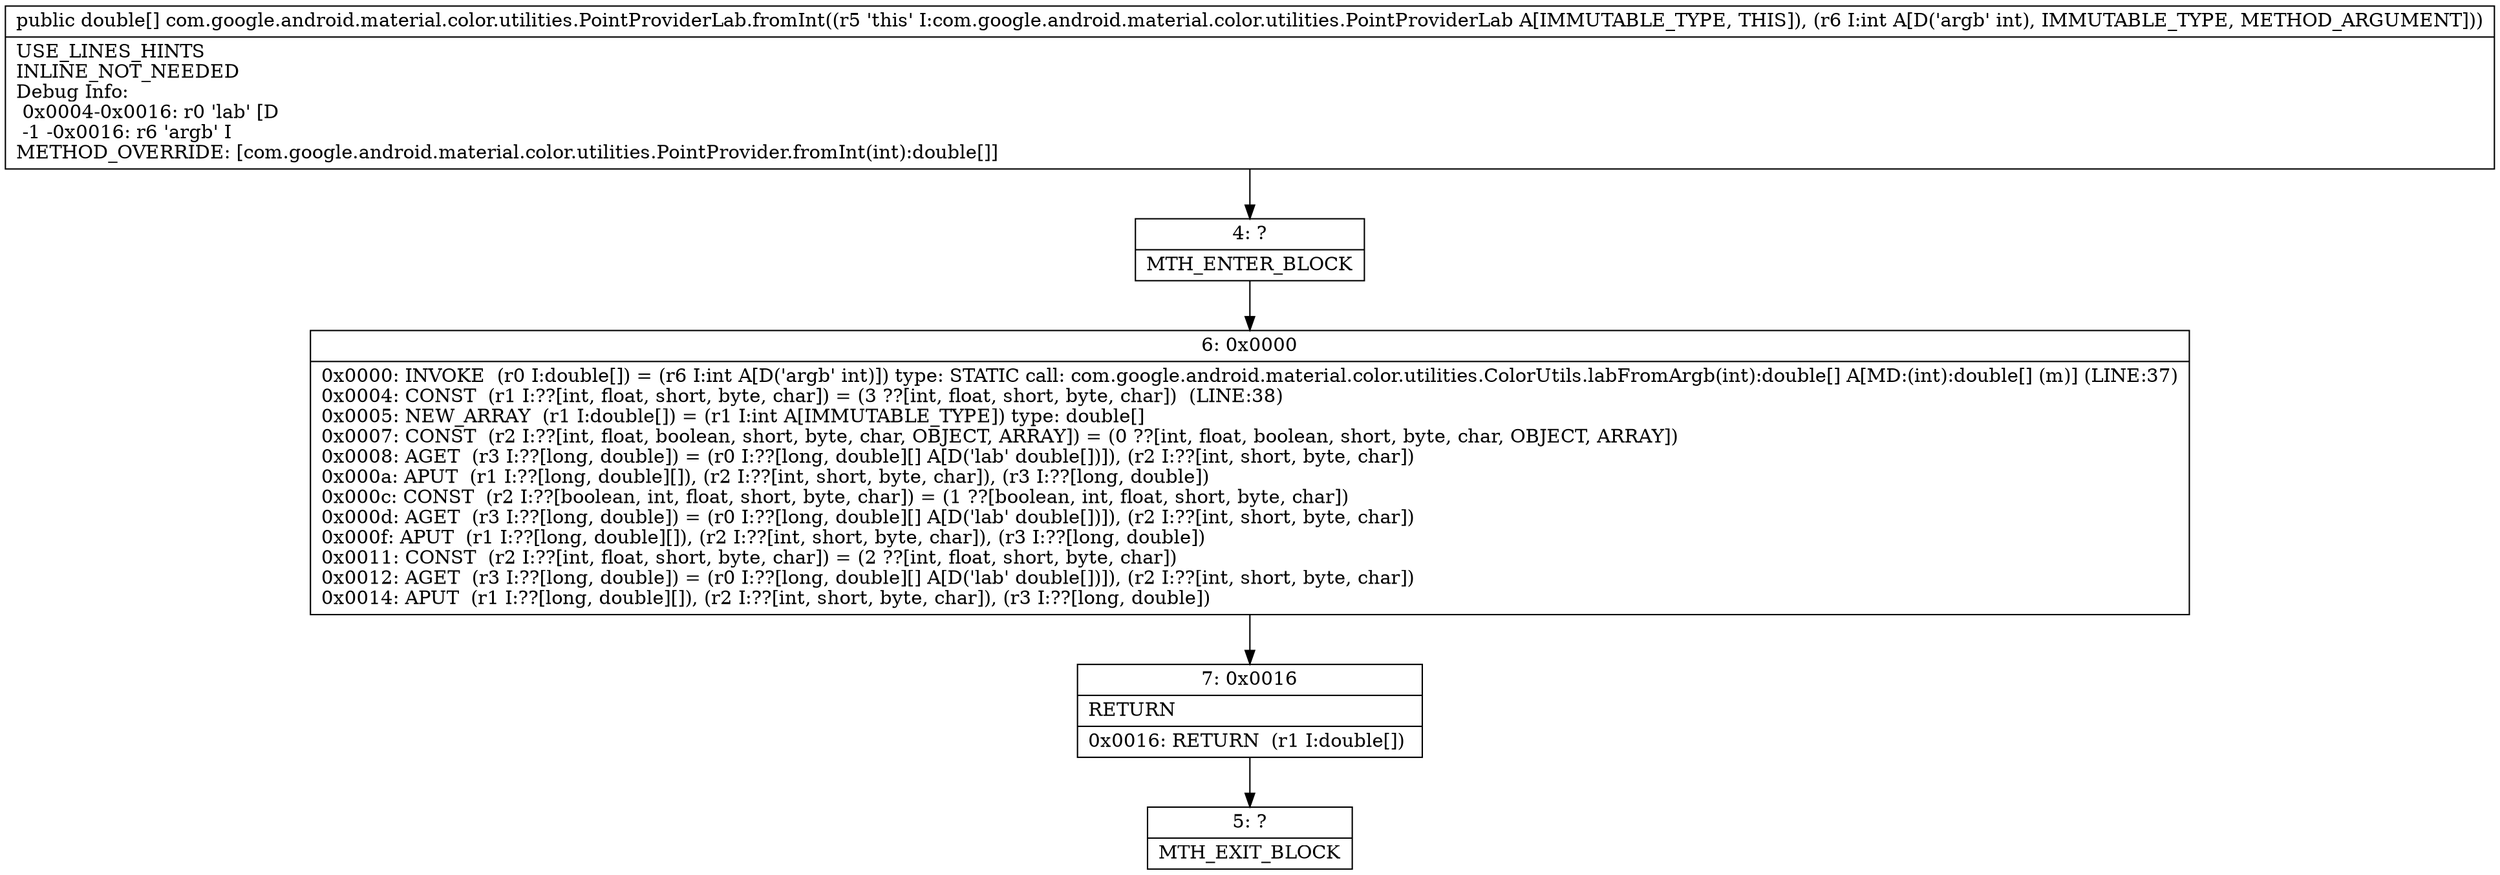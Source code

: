 digraph "CFG forcom.google.android.material.color.utilities.PointProviderLab.fromInt(I)[D" {
Node_4 [shape=record,label="{4\:\ ?|MTH_ENTER_BLOCK\l}"];
Node_6 [shape=record,label="{6\:\ 0x0000|0x0000: INVOKE  (r0 I:double[]) = (r6 I:int A[D('argb' int)]) type: STATIC call: com.google.android.material.color.utilities.ColorUtils.labFromArgb(int):double[] A[MD:(int):double[] (m)] (LINE:37)\l0x0004: CONST  (r1 I:??[int, float, short, byte, char]) = (3 ??[int, float, short, byte, char])  (LINE:38)\l0x0005: NEW_ARRAY  (r1 I:double[]) = (r1 I:int A[IMMUTABLE_TYPE]) type: double[] \l0x0007: CONST  (r2 I:??[int, float, boolean, short, byte, char, OBJECT, ARRAY]) = (0 ??[int, float, boolean, short, byte, char, OBJECT, ARRAY]) \l0x0008: AGET  (r3 I:??[long, double]) = (r0 I:??[long, double][] A[D('lab' double[])]), (r2 I:??[int, short, byte, char]) \l0x000a: APUT  (r1 I:??[long, double][]), (r2 I:??[int, short, byte, char]), (r3 I:??[long, double]) \l0x000c: CONST  (r2 I:??[boolean, int, float, short, byte, char]) = (1 ??[boolean, int, float, short, byte, char]) \l0x000d: AGET  (r3 I:??[long, double]) = (r0 I:??[long, double][] A[D('lab' double[])]), (r2 I:??[int, short, byte, char]) \l0x000f: APUT  (r1 I:??[long, double][]), (r2 I:??[int, short, byte, char]), (r3 I:??[long, double]) \l0x0011: CONST  (r2 I:??[int, float, short, byte, char]) = (2 ??[int, float, short, byte, char]) \l0x0012: AGET  (r3 I:??[long, double]) = (r0 I:??[long, double][] A[D('lab' double[])]), (r2 I:??[int, short, byte, char]) \l0x0014: APUT  (r1 I:??[long, double][]), (r2 I:??[int, short, byte, char]), (r3 I:??[long, double]) \l}"];
Node_7 [shape=record,label="{7\:\ 0x0016|RETURN\l|0x0016: RETURN  (r1 I:double[]) \l}"];
Node_5 [shape=record,label="{5\:\ ?|MTH_EXIT_BLOCK\l}"];
MethodNode[shape=record,label="{public double[] com.google.android.material.color.utilities.PointProviderLab.fromInt((r5 'this' I:com.google.android.material.color.utilities.PointProviderLab A[IMMUTABLE_TYPE, THIS]), (r6 I:int A[D('argb' int), IMMUTABLE_TYPE, METHOD_ARGUMENT]))  | USE_LINES_HINTS\lINLINE_NOT_NEEDED\lDebug Info:\l  0x0004\-0x0016: r0 'lab' [D\l  \-1 \-0x0016: r6 'argb' I\lMETHOD_OVERRIDE: [com.google.android.material.color.utilities.PointProvider.fromInt(int):double[]]\l}"];
MethodNode -> Node_4;Node_4 -> Node_6;
Node_6 -> Node_7;
Node_7 -> Node_5;
}

